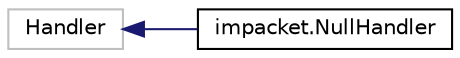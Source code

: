 digraph "Graphical Class Hierarchy"
{
  edge [fontname="Helvetica",fontsize="10",labelfontname="Helvetica",labelfontsize="10"];
  node [fontname="Helvetica",fontsize="10",shape=record];
  rankdir="LR";
  Node485 [label="Handler",height=0.2,width=0.4,color="grey75", fillcolor="white", style="filled"];
  Node485 -> Node0 [dir="back",color="midnightblue",fontsize="10",style="solid",fontname="Helvetica"];
  Node0 [label="impacket.NullHandler",height=0.2,width=0.4,color="black", fillcolor="white", style="filled",URL="$classimpacket_1_1_null_handler.html"];
}
